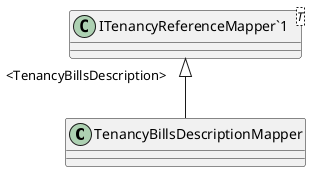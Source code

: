 @startuml
class TenancyBillsDescriptionMapper {
}
class "ITenancyReferenceMapper`1"<T> {
}
"ITenancyReferenceMapper`1" "<TenancyBillsDescription>" <|-- TenancyBillsDescriptionMapper
@enduml

